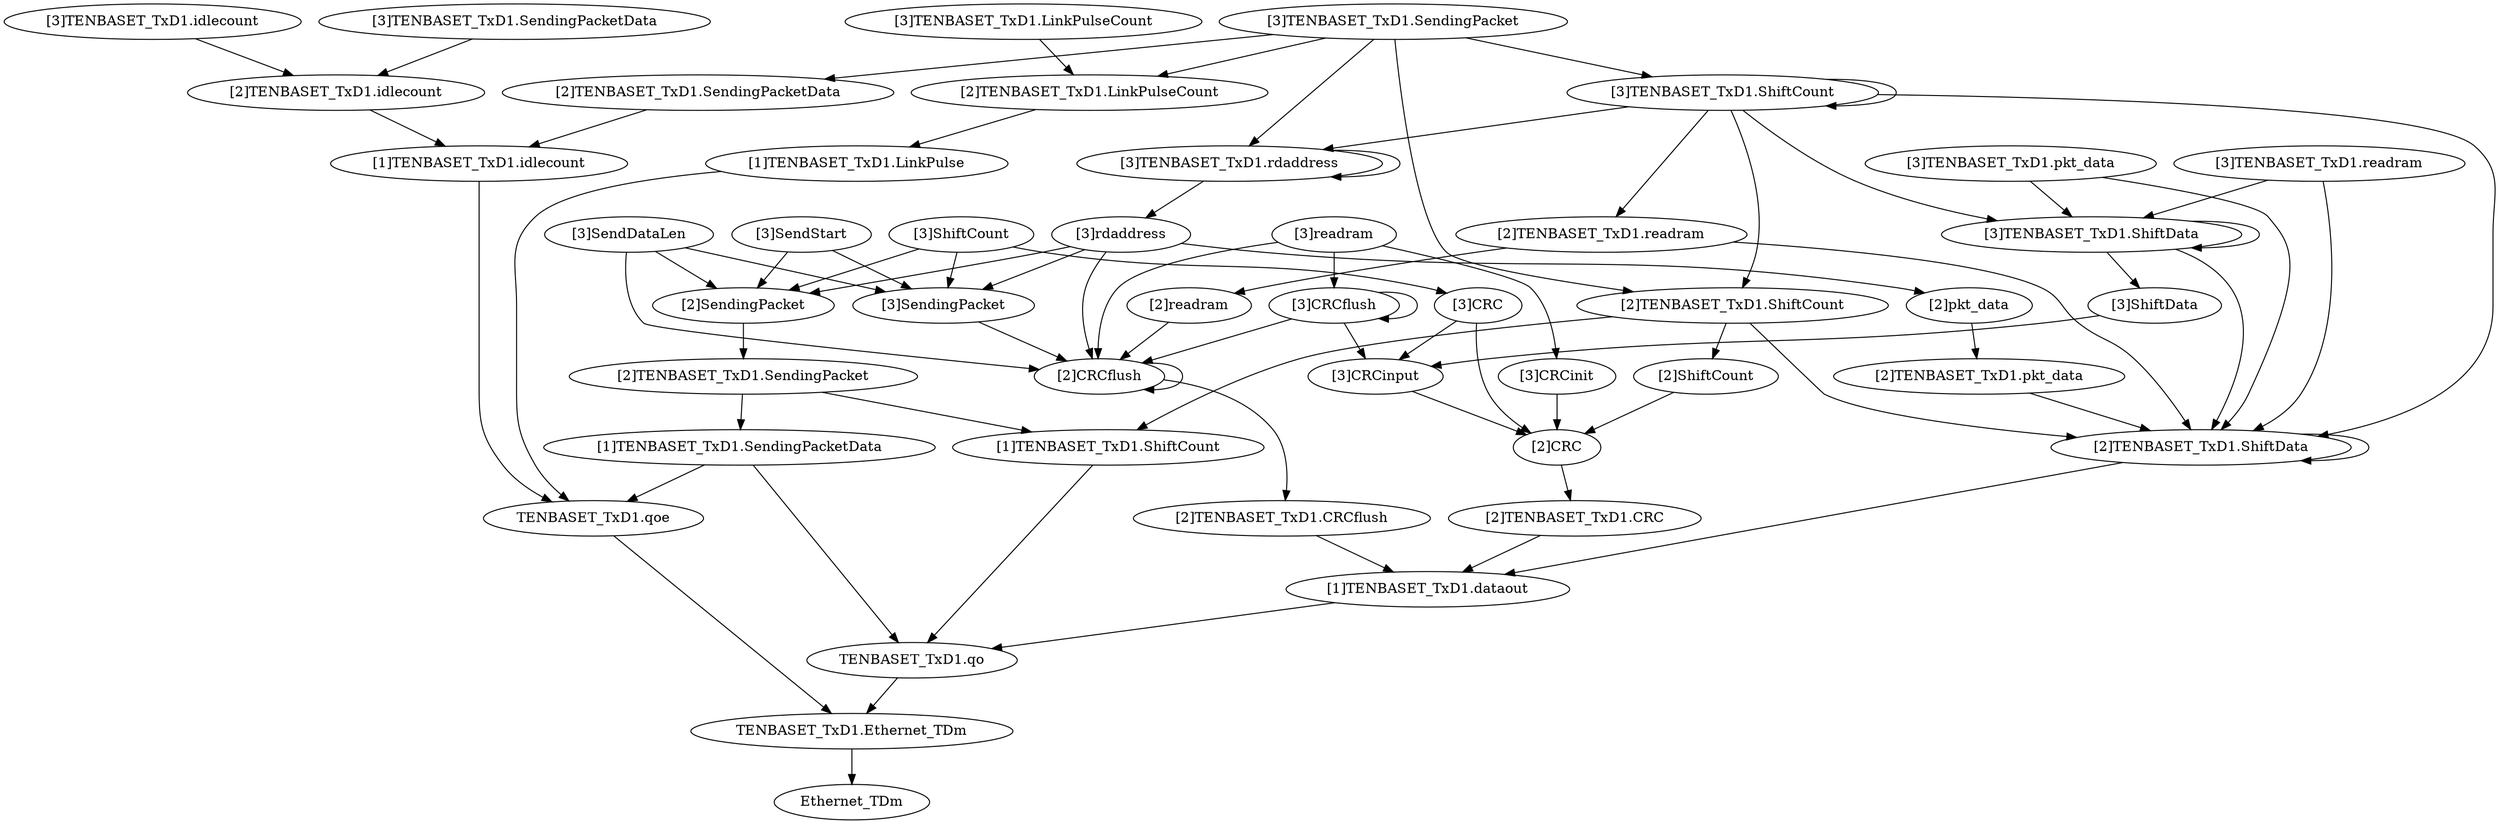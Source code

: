 digraph "" {
	"[3]TENBASET_TxD1.ShiftData"	 [complexity=19,
		importance=0.27577496267,
		rank=0.0145144717195];
	"[3]TENBASET_TxD1.ShiftData" -> "[3]TENBASET_TxD1.ShiftData";
	"[2]TENBASET_TxD1.ShiftData"	 [complexity=15,
		importance=0.221659825223,
		rank=0.0147773216815];
	"[3]TENBASET_TxD1.ShiftData" -> "[2]TENBASET_TxD1.ShiftData";
	"[3]ShiftData"	 [complexity=19,
		importance=0.224156402892,
		rank=0.0117977054154];
	"[3]TENBASET_TxD1.ShiftData" -> "[3]ShiftData";
	"[3]CRCflush"	 [complexity=20,
		importance=0.485515298853,
		rank=0.0242757649426];
	"[3]CRCflush" -> "[3]CRCflush";
	"[3]CRCinput"	 [complexity=15,
		importance=0.204497638584,
		rank=0.0136331759056];
	"[3]CRCflush" -> "[3]CRCinput";
	"[2]CRCflush"	 [complexity=12,
		importance=0.331034922637,
		rank=0.0275862435531];
	"[3]CRCflush" -> "[2]CRCflush";
	"TENBASET_TxD1.qoe"	 [complexity=3,
		importance=0.0699902051872,
		rank=0.0233300683957];
	"TENBASET_TxD1.Ethernet_TDm"	 [complexity=0,
		importance=0.0469093682751,
		rank=0.0];
	"TENBASET_TxD1.qoe" -> "TENBASET_TxD1.Ethernet_TDm";
	"[3]TENBASET_TxD1.SendingPacketData"	 [complexity=11,
		importance=0.416659281,
		rank=0.0378781164546];
	"[2]TENBASET_TxD1.idlecount"	 [complexity=10,
		importance=0.202030750319,
		rank=0.0202030750319];
	"[3]TENBASET_TxD1.SendingPacketData" -> "[2]TENBASET_TxD1.idlecount";
	Ethernet_TDm	 [complexity=0,
		importance=0.022729560173,
		rank=0.0];
	"TENBASET_TxD1.Ethernet_TDm" -> Ethernet_TDm;
	"[2]SendingPacket"	 [complexity=10,
		importance=0.127502624528,
		rank=0.0127502624528];
	"[2]TENBASET_TxD1.SendingPacket"	 [complexity=10,
		importance=0.107397368777,
		rank=0.0107397368777];
	"[2]SendingPacket" -> "[2]TENBASET_TxD1.SendingPacket";
	"[3]CRCinit"	 [complexity=15,
		importance=0.186784526067,
		rank=0.0124523017378];
	"[2]CRC"	 [complexity=11,
		importance=0.173744810601,
		rank=0.0157949827819];
	"[3]CRCinit" -> "[2]CRC";
	"[2]TENBASET_TxD1.ShiftCount"	 [complexity=10,
		importance=0.105474533148,
		rank=0.0105474533148];
	"[1]TENBASET_TxD1.ShiftCount"	 [complexity=7,
		importance=0.0917315055812,
		rank=0.0131045007973];
	"[2]TENBASET_TxD1.ShiftCount" -> "[1]TENBASET_TxD1.ShiftCount";
	"[2]TENBASET_TxD1.ShiftCount" -> "[2]TENBASET_TxD1.ShiftData";
	"[2]ShiftCount"	 [complexity=12,
		importance=0.185529606421,
		rank=0.0154608005351];
	"[2]TENBASET_TxD1.ShiftCount" -> "[2]ShiftCount";
	"[3]CRCinput" -> "[2]CRC";
	"[3]TENBASET_TxD1.readram"	 [complexity=19,
		importance=0.233444621043,
		rank=0.0122865590023];
	"[3]TENBASET_TxD1.readram" -> "[3]TENBASET_TxD1.ShiftData";
	"[3]TENBASET_TxD1.readram" -> "[2]TENBASET_TxD1.ShiftData";
	"TENBASET_TxD1.qo"	 [complexity=3,
		importance=0.0779884780147,
		rank=0.0259961593382];
	"[1]TENBASET_TxD1.ShiftCount" -> "TENBASET_TxD1.qo";
	"[2]TENBASET_TxD1.SendingPacketData"	 [complexity=8,
		importance=0.193945084033,
		rank=0.0242431355041];
	"[1]TENBASET_TxD1.idlecount"	 [complexity=7,
		importance=0.0906736518355,
		rank=0.0129533788336];
	"[2]TENBASET_TxD1.SendingPacketData" -> "[1]TENBASET_TxD1.idlecount";
	"[3]TENBASET_TxD1.SendingPacket"	 [complexity=13,
		importance=0.121140396344,
		rank=0.00931849202643];
	"[3]TENBASET_TxD1.SendingPacket" -> "[2]TENBASET_TxD1.ShiftCount";
	"[3]TENBASET_TxD1.SendingPacket" -> "[2]TENBASET_TxD1.SendingPacketData";
	"[3]TENBASET_TxD1.rdaddress"	 [complexity=18,
		importance=0.38290351884,
		rank=0.0212724177133];
	"[3]TENBASET_TxD1.SendingPacket" -> "[3]TENBASET_TxD1.rdaddress";
	"[3]TENBASET_TxD1.ShiftCount"	 [complexity=13,
		importance=0.119217560714,
		rank=0.00917058159341];
	"[3]TENBASET_TxD1.SendingPacket" -> "[3]TENBASET_TxD1.ShiftCount";
	"[2]TENBASET_TxD1.LinkPulseCount"	 [complexity=9,
		importance=0.10162602522,
		rank=0.01129178058];
	"[3]TENBASET_TxD1.SendingPacket" -> "[2]TENBASET_TxD1.LinkPulseCount";
	"[2]pkt_data"	 [complexity=15,
		importance=0.328449194418,
		rank=0.0218966129612];
	"[2]TENBASET_TxD1.pkt_data"	 [complexity=15,
		importance=0.228273003601,
		rank=0.01521820024];
	"[2]pkt_data" -> "[2]TENBASET_TxD1.pkt_data";
	"[2]TENBASET_TxD1.CRC"	 [complexity=11,
		importance=0.131165854879,
		rank=0.0119241686254];
	"[2]CRC" -> "[2]TENBASET_TxD1.CRC";
	"[1]TENBASET_TxD1.dataout"	 [complexity=7,
		importance=0.113429550329,
		rank=0.0162042214756];
	"[2]TENBASET_TxD1.CRC" -> "[1]TENBASET_TxD1.dataout";
	"[3]TENBASET_TxD1.idlecount"	 [complexity=13,
		importance=0.424744947287,
		rank=0.0326726882528];
	"[3]TENBASET_TxD1.idlecount" -> "[2]TENBASET_TxD1.idlecount";
	"[1]TENBASET_TxD1.idlecount" -> "TENBASET_TxD1.qoe";
	"[2]TENBASET_TxD1.CRCflush"	 [complexity=11,
		importance=0.127257450477,
		rank=0.0115688591342];
	"[2]TENBASET_TxD1.CRCflush" -> "[1]TENBASET_TxD1.dataout";
	"[2]TENBASET_TxD1.readram"	 [complexity=19,
		importance=0.233444621043,
		rank=0.0122865590023];
	"[2]TENBASET_TxD1.readram" -> "[2]TENBASET_TxD1.ShiftData";
	"[2]readram"	 [complexity=13,
		importance=0.34462063698,
		rank=0.0265092797677];
	"[2]TENBASET_TxD1.readram" -> "[2]readram";
	"[2]TENBASET_TxD1.pkt_data" -> "[2]TENBASET_TxD1.ShiftData";
	"[3]TENBASET_TxD1.pkt_data"	 [complexity=19,
		importance=0.282388141048,
		rank=0.0148625337393];
	"[3]TENBASET_TxD1.pkt_data" -> "[3]TENBASET_TxD1.ShiftData";
	"[3]TENBASET_TxD1.pkt_data" -> "[2]TENBASET_TxD1.ShiftData";
	"[3]TENBASET_TxD1.LinkPulseCount"	 [complexity=12,
		importance=0.11842305111,
		rank=0.00986858759249];
	"[3]TENBASET_TxD1.LinkPulseCount" -> "[2]TENBASET_TxD1.LinkPulseCount";
	"[2]TENBASET_TxD1.ShiftData" -> "[2]TENBASET_TxD1.ShiftData";
	"[2]TENBASET_TxD1.ShiftData" -> "[1]TENBASET_TxD1.dataout";
	"[3]SendDataLen"	 [complexity=13,
		importance=0.138142173143,
		rank=0.010626321011];
	"[3]SendDataLen" -> "[2]SendingPacket";
	"[3]SendDataLen" -> "[2]CRCflush";
	"[3]SendingPacket"	 [complexity=14,
		importance=0.351140178388,
		rank=0.0250814413134];
	"[3]SendDataLen" -> "[3]SendingPacket";
	"[3]ShiftCount"	 [complexity=13,
		importance=0.139287420348,
		rank=0.0107144169499];
	"[3]ShiftCount" -> "[2]SendingPacket";
	"[3]CRC"	 [complexity=19,
		importance=0.247076594306,
		rank=0.0130040312793];
	"[3]ShiftCount" -> "[3]CRC";
	"[3]ShiftCount" -> "[3]SendingPacket";
	"[3]CRC" -> "[3]CRCinput";
	"[3]CRC" -> "[2]CRC";
	"[3]TENBASET_TxD1.rdaddress" -> "[3]TENBASET_TxD1.rdaddress";
	"[3]rdaddress"	 [complexity=13,
		importance=0.142723170628,
		rank=0.0109787054329];
	"[3]TENBASET_TxD1.rdaddress" -> "[3]rdaddress";
	"[3]TENBASET_TxD1.ShiftCount" -> "[3]TENBASET_TxD1.ShiftData";
	"[3]TENBASET_TxD1.ShiftCount" -> "[2]TENBASET_TxD1.ShiftCount";
	"[3]TENBASET_TxD1.ShiftCount" -> "[2]TENBASET_TxD1.readram";
	"[3]TENBASET_TxD1.ShiftCount" -> "[2]TENBASET_TxD1.ShiftData";
	"[3]TENBASET_TxD1.ShiftCount" -> "[3]TENBASET_TxD1.rdaddress";
	"[3]TENBASET_TxD1.ShiftCount" -> "[3]TENBASET_TxD1.ShiftCount";
	"[3]SendStart"	 [complexity=11,
		importance=0.265644797671,
		rank=0.024149527061];
	"[3]SendStart" -> "[2]SendingPacket";
	"[3]SendStart" -> "[3]SendingPacket";
	"[2]TENBASET_TxD1.idlecount" -> "[1]TENBASET_TxD1.idlecount";
	"[1]TENBASET_TxD1.LinkPulse"	 [complexity=7,
		importance=0.0848289993307,
		rank=0.0121184284758];
	"[1]TENBASET_TxD1.LinkPulse" -> "TENBASET_TxD1.qoe";
	"[1]TENBASET_TxD1.dataout" -> "TENBASET_TxD1.qo";
	"[2]CRCflush" -> "[2]TENBASET_TxD1.CRCflush";
	"[2]CRCflush" -> "[2]CRCflush";
	"[3]ShiftData" -> "[3]CRCinput";
	"[2]readram" -> "[2]CRCflush";
	"[3]SendingPacket" -> "[2]CRCflush";
	"[3]rdaddress" -> "[2]SendingPacket";
	"[3]rdaddress" -> "[2]pkt_data";
	"[3]rdaddress" -> "[2]CRCflush";
	"[3]rdaddress" -> "[3]SendingPacket";
	"[3]readram"	 [complexity=21,
		importance=0.499101013195,
		rank=0.0237667149141];
	"[3]readram" -> "[3]CRCflush";
	"[3]readram" -> "[3]CRCinit";
	"[3]readram" -> "[2]CRCflush";
	"[2]ShiftCount" -> "[2]CRC";
	"TENBASET_TxD1.qo" -> "TENBASET_TxD1.Ethernet_TDm";
	"[1]TENBASET_TxD1.SendingPacketData"	 [complexity=7,
		importance=0.0905862583763,
		rank=0.0129408940538];
	"[1]TENBASET_TxD1.SendingPacketData" -> "TENBASET_TxD1.qoe";
	"[1]TENBASET_TxD1.SendingPacketData" -> "TENBASET_TxD1.qo";
	"[2]TENBASET_TxD1.SendingPacket" -> "[1]TENBASET_TxD1.ShiftCount";
	"[2]TENBASET_TxD1.SendingPacket" -> "[1]TENBASET_TxD1.SendingPacketData";
	"[2]TENBASET_TxD1.LinkPulseCount" -> "[1]TENBASET_TxD1.LinkPulse";
}
